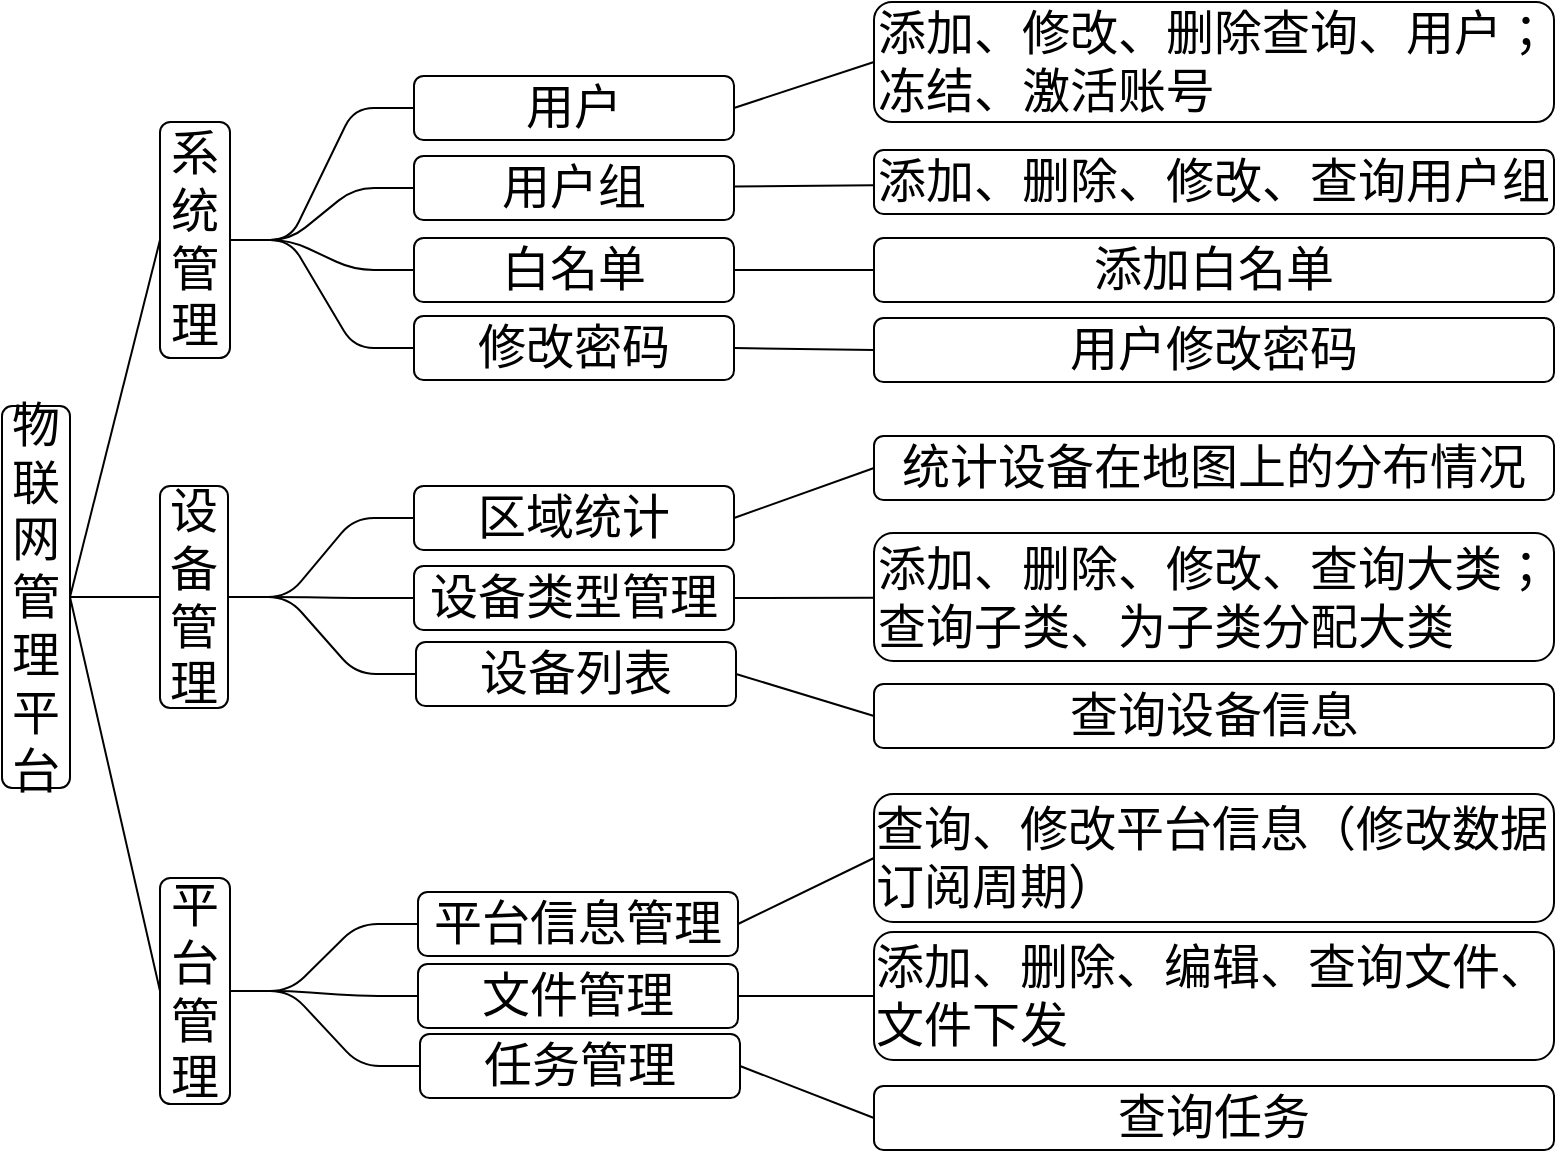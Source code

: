 <mxfile version="10.6.9" type="github"><diagram id="yHHRSJ2rEuBWz8w-P4Vs" name="第 1 页"><mxGraphModel dx="1188" dy="658" grid="1" gridSize="10" guides="1" tooltips="1" connect="1" arrows="1" fold="1" page="1" pageScale="1" pageWidth="827" pageHeight="1169" math="0" shadow="0"><root><mxCell id="0"/><mxCell id="1" parent="0"/><mxCell id="HEwijPK3uFNiO1ilvZ92-25" style="edgeStyle=entityRelationEdgeStyle;rounded=1;orthogonalLoop=1;jettySize=auto;html=1;exitX=1;exitY=0.5;exitDx=0;exitDy=0;entryX=0;entryY=0.5;entryDx=0;entryDy=0;endArrow=none;align=center;fontSize=24;fontColor=#000000;fillColor=none;" parent="1" source="HEwijPK3uFNiO1ilvZ92-74" target="HEwijPK3uFNiO1ilvZ92-24" edge="1"><mxGeometry relative="1" as="geometry"><mxPoint x="178.31" y="413.897" as="sourcePoint"/></mxGeometry></mxCell><mxCell id="HEwijPK3uFNiO1ilvZ92-32" style="edgeStyle=entityRelationEdgeStyle;rounded=1;orthogonalLoop=1;jettySize=auto;html=1;entryX=0;entryY=0.5;entryDx=0;entryDy=0;endArrow=none;align=center;exitX=1;exitY=0.5;exitDx=0;exitDy=0;fontSize=24;fontColor=#000000;fillColor=none;" parent="1" source="HEwijPK3uFNiO1ilvZ92-74" target="HEwijPK3uFNiO1ilvZ92-31" edge="1"><mxGeometry relative="1" as="geometry"><mxPoint x="130" y="418" as="sourcePoint"/></mxGeometry></mxCell><mxCell id="HEwijPK3uFNiO1ilvZ92-72" style="edgeStyle=entityRelationEdgeStyle;rounded=1;orthogonalLoop=1;jettySize=auto;html=1;entryX=0;entryY=0.5;entryDx=0;entryDy=0;endArrow=none;align=center;exitX=1;exitY=0.5;exitDx=0;exitDy=0;fontSize=24;fontColor=#000000;fillColor=none;" parent="1" source="HEwijPK3uFNiO1ilvZ92-74" target="HEwijPK3uFNiO1ilvZ92-26" edge="1"><mxGeometry relative="1" as="geometry"><mxPoint x="130" y="414" as="sourcePoint"/></mxGeometry></mxCell><mxCell id="HEwijPK3uFNiO1ilvZ92-73" style="edgeStyle=entityRelationEdgeStyle;rounded=1;orthogonalLoop=1;jettySize=auto;html=1;entryX=0;entryY=0.5;entryDx=0;entryDy=0;endArrow=none;align=center;exitX=1;exitY=0.5;exitDx=0;exitDy=0;fontSize=24;fontColor=#000000;fillColor=none;" parent="1" source="HEwijPK3uFNiO1ilvZ92-74" target="HEwijPK3uFNiO1ilvZ92-22" edge="1"><mxGeometry relative="1" as="geometry"><mxPoint x="140" y="408" as="sourcePoint"/></mxGeometry></mxCell><mxCell id="fBOdkyeobrGmgsWnieAc-47" style="edgeStyle=none;rounded=1;orthogonalLoop=1;jettySize=auto;html=1;exitX=1;exitY=0.5;exitDx=0;exitDy=0;entryX=0;entryY=0.5;entryDx=0;entryDy=0;endArrow=none;fontSize=24;fontColor=#000000;align=center;fillColor=none;" edge="1" parent="1" source="HEwijPK3uFNiO1ilvZ92-22" target="fBOdkyeobrGmgsWnieAc-19"><mxGeometry relative="1" as="geometry"/></mxCell><mxCell id="HEwijPK3uFNiO1ilvZ92-22" value="&lt;font style=&quot;font-size: 24px;&quot;&gt;用户&lt;/font&gt;" style="rounded=1;whiteSpace=wrap;html=1;align=center;fontSize=24;fillColor=none;" parent="1" vertex="1"><mxGeometry x="220" y="323" width="160" height="32" as="geometry"/></mxCell><mxCell id="fBOdkyeobrGmgsWnieAc-19" value="&lt;font style=&quot;font-size: 24px&quot;&gt;添加、修改、删除查询、用户；&lt;br&gt;&lt;div style=&quot;text-align: left&quot;&gt;&lt;span&gt;冻结、激活账号&lt;/span&gt;&lt;/div&gt;&lt;/font&gt;" style="rounded=1;whiteSpace=wrap;html=1;align=center;fontSize=24;fillColor=none;" vertex="1" parent="1"><mxGeometry x="450" y="286" width="340" height="60" as="geometry"/></mxCell><mxCell id="fBOdkyeobrGmgsWnieAc-22" value="" style="edgeStyle=none;rounded=1;orthogonalLoop=1;jettySize=auto;html=1;endArrow=none;fontSize=24;fontColor=#000000;align=center;fillColor=none;" edge="1" parent="1" source="HEwijPK3uFNiO1ilvZ92-24" target="fBOdkyeobrGmgsWnieAc-21"><mxGeometry relative="1" as="geometry"/></mxCell><mxCell id="HEwijPK3uFNiO1ilvZ92-24" value="&lt;font style=&quot;font-size: 24px;&quot;&gt;用户组&lt;/font&gt;" style="rounded=1;whiteSpace=wrap;html=1;align=center;fontSize=24;autosize=0;fillColor=none;" parent="1" vertex="1"><mxGeometry x="220" y="363" width="160" height="32" as="geometry"/></mxCell><mxCell id="fBOdkyeobrGmgsWnieAc-21" value="添加、删除、修改、查询用户组&lt;br&gt;" style="rounded=1;whiteSpace=wrap;html=1;align=center;fontSize=24;autosize=0;fillColor=none;" vertex="1" parent="1"><mxGeometry x="450" y="360" width="340" height="32" as="geometry"/></mxCell><mxCell id="fBOdkyeobrGmgsWnieAc-25" style="edgeStyle=none;rounded=1;orthogonalLoop=1;jettySize=auto;html=1;exitX=1;exitY=0.5;exitDx=0;exitDy=0;entryX=0;entryY=0.5;entryDx=0;entryDy=0;endArrow=none;fontSize=24;fontColor=#000000;align=center;fillColor=none;" edge="1" parent="1" source="HEwijPK3uFNiO1ilvZ92-26" target="fBOdkyeobrGmgsWnieAc-24"><mxGeometry relative="1" as="geometry"/></mxCell><mxCell id="HEwijPK3uFNiO1ilvZ92-26" value="&lt;span style=&quot;font-size: 24px;&quot;&gt;白名单&lt;/span&gt;" style="rounded=1;whiteSpace=wrap;html=1;align=center;fontSize=24;fillColor=none;" parent="1" vertex="1"><mxGeometry x="220" y="404" width="160" height="32" as="geometry"/></mxCell><mxCell id="fBOdkyeobrGmgsWnieAc-48" style="edgeStyle=none;rounded=1;orthogonalLoop=1;jettySize=auto;html=1;exitX=1;exitY=0.5;exitDx=0;exitDy=0;entryX=0;entryY=0.5;entryDx=0;entryDy=0;endArrow=none;fontSize=24;fontColor=#000000;align=center;fillColor=none;" edge="1" parent="1" source="HEwijPK3uFNiO1ilvZ92-31" target="fBOdkyeobrGmgsWnieAc-29"><mxGeometry relative="1" as="geometry"/></mxCell><mxCell id="HEwijPK3uFNiO1ilvZ92-31" value="&lt;span style=&quot;font-size: 24px;&quot;&gt;修改密码&lt;/span&gt;" style="rounded=1;whiteSpace=wrap;html=1;align=center;fontSize=24;fillColor=none;" parent="1" vertex="1"><mxGeometry x="220" y="443" width="160" height="32" as="geometry"/></mxCell><mxCell id="fBOdkyeobrGmgsWnieAc-29" value="&lt;span style=&quot;font-size: 24px&quot;&gt;用户修改密码&lt;/span&gt;" style="rounded=1;whiteSpace=wrap;html=1;align=center;fontSize=24;fillColor=none;" vertex="1" parent="1"><mxGeometry x="450" y="444" width="340" height="32" as="geometry"/></mxCell><mxCell id="HEwijPK3uFNiO1ilvZ92-34" style="edgeStyle=entityRelationEdgeStyle;rounded=1;orthogonalLoop=1;jettySize=auto;html=1;exitX=1;exitY=0.5;exitDx=0;exitDy=0;entryX=0;entryY=0.5;entryDx=0;entryDy=0;endArrow=none;align=center;fontSize=24;fontColor=#000000;fillColor=none;" parent="1" source="HEwijPK3uFNiO1ilvZ92-37" target="HEwijPK3uFNiO1ilvZ92-39" edge="1"><mxGeometry relative="1" as="geometry"/></mxCell><mxCell id="HEwijPK3uFNiO1ilvZ92-70" style="edgeStyle=entityRelationEdgeStyle;rounded=1;orthogonalLoop=1;jettySize=auto;html=1;exitX=1;exitY=0.5;exitDx=0;exitDy=0;entryX=0;entryY=0.5;entryDx=0;entryDy=0;endArrow=none;align=center;fontSize=24;fontColor=#000000;fillColor=none;" parent="1" source="HEwijPK3uFNiO1ilvZ92-37" target="HEwijPK3uFNiO1ilvZ92-40" edge="1"><mxGeometry relative="1" as="geometry"/></mxCell><mxCell id="HEwijPK3uFNiO1ilvZ92-71" style="edgeStyle=entityRelationEdgeStyle;rounded=1;orthogonalLoop=1;jettySize=auto;html=1;exitX=1;exitY=0.5;exitDx=0;exitDy=0;entryX=0;entryY=0.5;entryDx=0;entryDy=0;endArrow=none;align=center;fontSize=24;fontColor=#000000;fillColor=none;" parent="1" source="HEwijPK3uFNiO1ilvZ92-37" target="HEwijPK3uFNiO1ilvZ92-38" edge="1"><mxGeometry relative="1" as="geometry"/></mxCell><mxCell id="HEwijPK3uFNiO1ilvZ92-37" value="&lt;font style=&quot;font-size: 24px;&quot;&gt;设备管理&lt;/font&gt;" style="rounded=1;whiteSpace=wrap;html=1;align=center;fontSize=24;fillColor=none;" parent="1" vertex="1"><mxGeometry x="93" y="528" width="34" height="111" as="geometry"/></mxCell><mxCell id="fBOdkyeobrGmgsWnieAc-49" style="edgeStyle=none;rounded=1;orthogonalLoop=1;jettySize=auto;html=1;exitX=1;exitY=0.5;exitDx=0;exitDy=0;entryX=0;entryY=0.5;entryDx=0;entryDy=0;endArrow=none;fontSize=24;fontColor=#000000;align=center;fillColor=none;" edge="1" parent="1" source="HEwijPK3uFNiO1ilvZ92-38" target="fBOdkyeobrGmgsWnieAc-31"><mxGeometry relative="1" as="geometry"/></mxCell><mxCell id="HEwijPK3uFNiO1ilvZ92-38" value="&lt;span style=&quot;font-size: 24px;&quot;&gt;区域统计&lt;/span&gt;" style="rounded=1;whiteSpace=wrap;html=1;align=center;fontSize=24;fillColor=none;" parent="1" vertex="1"><mxGeometry x="220" y="528" width="160" height="32" as="geometry"/></mxCell><mxCell id="fBOdkyeobrGmgsWnieAc-31" value="&lt;span style=&quot;font-size: 24px&quot;&gt;统计设备在地图上的分布情况&lt;/span&gt;" style="rounded=1;whiteSpace=wrap;html=1;align=center;fontSize=24;fillColor=none;" vertex="1" parent="1"><mxGeometry x="450" y="503" width="340" height="32" as="geometry"/></mxCell><mxCell id="fBOdkyeobrGmgsWnieAc-34" value="" style="edgeStyle=none;rounded=1;orthogonalLoop=1;jettySize=auto;html=1;endArrow=none;fontSize=24;fontColor=#000000;align=center;exitX=1;exitY=0.5;exitDx=0;exitDy=0;fillColor=none;" edge="1" parent="1" source="HEwijPK3uFNiO1ilvZ92-39" target="fBOdkyeobrGmgsWnieAc-33"><mxGeometry relative="1" as="geometry"/></mxCell><mxCell id="HEwijPK3uFNiO1ilvZ92-39" value="&lt;span style=&quot;font-size: 24px;&quot;&gt;设备类型管理&lt;/span&gt;" style="rounded=1;whiteSpace=wrap;html=1;align=center;fontSize=24;fillColor=none;" parent="1" vertex="1"><mxGeometry x="220" y="568" width="160" height="32" as="geometry"/></mxCell><mxCell id="fBOdkyeobrGmgsWnieAc-33" value="&lt;div style=&quot;text-align: left&quot;&gt;&lt;span&gt;添加、删除、修改、查询大类；&lt;/span&gt;&lt;/div&gt;&lt;span style=&quot;font-size: 24px&quot;&gt;&lt;div style=&quot;text-align: left&quot;&gt;&lt;span&gt;查询子类、为子类分配大类&lt;/span&gt;&lt;/div&gt;&lt;/span&gt;" style="rounded=1;whiteSpace=wrap;html=1;align=center;fontSize=24;fillColor=none;" vertex="1" parent="1"><mxGeometry x="450" y="551.5" width="340" height="64" as="geometry"/></mxCell><mxCell id="fBOdkyeobrGmgsWnieAc-50" style="edgeStyle=none;rounded=1;orthogonalLoop=1;jettySize=auto;html=1;exitX=1;exitY=0.5;exitDx=0;exitDy=0;entryX=0;entryY=0.5;entryDx=0;entryDy=0;endArrow=none;fontSize=24;fontColor=#000000;align=center;fillColor=none;" edge="1" parent="1" source="HEwijPK3uFNiO1ilvZ92-40" target="fBOdkyeobrGmgsWnieAc-37"><mxGeometry relative="1" as="geometry"/></mxCell><mxCell id="HEwijPK3uFNiO1ilvZ92-40" value="&lt;span style=&quot;font-size: 24px;&quot;&gt;设备列表&lt;/span&gt;" style="rounded=1;whiteSpace=wrap;html=1;align=center;fontSize=24;fillColor=none;" parent="1" vertex="1"><mxGeometry x="221" y="606" width="160" height="32" as="geometry"/></mxCell><mxCell id="fBOdkyeobrGmgsWnieAc-37" value="&lt;span style=&quot;font-size: 24px&quot;&gt;查询设备信息&lt;/span&gt;" style="rounded=1;whiteSpace=wrap;html=1;align=center;fontSize=24;fillColor=none;" vertex="1" parent="1"><mxGeometry x="450" y="627" width="340" height="32" as="geometry"/></mxCell><mxCell id="HEwijPK3uFNiO1ilvZ92-54" style="edgeStyle=entityRelationEdgeStyle;rounded=1;orthogonalLoop=1;jettySize=auto;html=1;exitX=1;exitY=0.5;exitDx=0;exitDy=0;entryX=0;entryY=0.5;entryDx=0;entryDy=0;endArrow=none;align=center;fontSize=24;fontColor=#000000;fillColor=none;" parent="1" source="HEwijPK3uFNiO1ilvZ92-75" target="HEwijPK3uFNiO1ilvZ92-58" edge="1"><mxGeometry relative="1" as="geometry"><mxPoint x="179.69" y="790.172" as="sourcePoint"/></mxGeometry></mxCell><mxCell id="HEwijPK3uFNiO1ilvZ92-67" style="edgeStyle=entityRelationEdgeStyle;rounded=1;orthogonalLoop=1;jettySize=auto;html=1;entryX=0;entryY=0.5;entryDx=0;entryDy=0;endArrow=none;align=center;exitX=1;exitY=0.5;exitDx=0;exitDy=0;fontSize=24;fontColor=#000000;fillColor=none;" parent="1" source="HEwijPK3uFNiO1ilvZ92-75" target="HEwijPK3uFNiO1ilvZ92-57" edge="1"><mxGeometry relative="1" as="geometry"><mxPoint x="140" y="786" as="sourcePoint"/></mxGeometry></mxCell><mxCell id="HEwijPK3uFNiO1ilvZ92-69" style="edgeStyle=entityRelationEdgeStyle;rounded=1;orthogonalLoop=1;jettySize=auto;html=1;entryX=0;entryY=0.5;entryDx=0;entryDy=0;endArrow=none;align=center;exitX=1;exitY=0.5;exitDx=0;exitDy=0;fontSize=24;fontColor=#000000;fillColor=none;" parent="1" source="HEwijPK3uFNiO1ilvZ92-75" target="HEwijPK3uFNiO1ilvZ92-59" edge="1"><mxGeometry relative="1" as="geometry"><mxPoint x="140" y="776" as="sourcePoint"/></mxGeometry></mxCell><mxCell id="fBOdkyeobrGmgsWnieAc-40" value="" style="edgeStyle=none;rounded=1;orthogonalLoop=1;jettySize=auto;html=1;endArrow=none;fontSize=24;fontColor=#000000;align=center;exitX=1;exitY=0.5;exitDx=0;exitDy=0;entryX=0;entryY=0.5;entryDx=0;entryDy=0;fillColor=none;" edge="1" parent="1" source="HEwijPK3uFNiO1ilvZ92-57" target="fBOdkyeobrGmgsWnieAc-39"><mxGeometry relative="1" as="geometry"/></mxCell><mxCell id="HEwijPK3uFNiO1ilvZ92-57" value="&lt;span style=&quot;font-size: 24px;&quot;&gt;平台信息管理&lt;/span&gt;" style="rounded=1;whiteSpace=wrap;html=1;align=center;fontSize=24;fillColor=none;" parent="1" vertex="1"><mxGeometry x="222" y="731" width="160" height="32" as="geometry"/></mxCell><mxCell id="fBOdkyeobrGmgsWnieAc-39" value="&lt;div style=&quot;text-align: left&quot;&gt;&lt;span&gt;查询、修改平台信息（修改数据订阅周期&lt;/span&gt;&lt;span&gt;）&lt;/span&gt;&lt;/div&gt;" style="rounded=1;whiteSpace=wrap;html=1;align=center;fontSize=24;fillColor=none;" vertex="1" parent="1"><mxGeometry x="450" y="682" width="340" height="64" as="geometry"/></mxCell><mxCell id="fBOdkyeobrGmgsWnieAc-51" style="edgeStyle=none;rounded=1;orthogonalLoop=1;jettySize=auto;html=1;exitX=1;exitY=0.5;exitDx=0;exitDy=0;entryX=0;entryY=0.5;entryDx=0;entryDy=0;endArrow=none;fontSize=24;fontColor=#000000;align=center;fillColor=none;" edge="1" parent="1" source="HEwijPK3uFNiO1ilvZ92-58" target="fBOdkyeobrGmgsWnieAc-42"><mxGeometry relative="1" as="geometry"/></mxCell><mxCell id="HEwijPK3uFNiO1ilvZ92-58" value="&lt;span style=&quot;font-size: 24px;&quot;&gt;文件管理&lt;/span&gt;" style="rounded=1;whiteSpace=wrap;html=1;align=center;fontSize=24;fillColor=none;" parent="1" vertex="1"><mxGeometry x="222" y="767" width="160" height="32" as="geometry"/></mxCell><mxCell id="fBOdkyeobrGmgsWnieAc-42" value="&lt;div style=&quot;text-align: left&quot;&gt;&lt;span&gt;添加、删除、编辑、查询文件、文件下发&lt;/span&gt;&lt;/div&gt;" style="rounded=1;whiteSpace=wrap;html=1;align=center;fontSize=24;fillColor=none;" vertex="1" parent="1"><mxGeometry x="450" y="751" width="340" height="64" as="geometry"/></mxCell><mxCell id="fBOdkyeobrGmgsWnieAc-45" value="" style="edgeStyle=none;rounded=1;orthogonalLoop=1;jettySize=auto;html=1;endArrow=none;fontSize=24;fontColor=#000000;align=center;entryX=0;entryY=0.5;entryDx=0;entryDy=0;exitX=1;exitY=0.5;exitDx=0;exitDy=0;fillColor=none;" edge="1" parent="1" source="HEwijPK3uFNiO1ilvZ92-59" target="fBOdkyeobrGmgsWnieAc-44"><mxGeometry relative="1" as="geometry"/></mxCell><mxCell id="HEwijPK3uFNiO1ilvZ92-59" value="&lt;span style=&quot;font-size: 24px;&quot;&gt;任务管理&lt;/span&gt;" style="rounded=1;whiteSpace=wrap;html=1;align=center;fontSize=24;fillColor=none;" parent="1" vertex="1"><mxGeometry x="223" y="802" width="160" height="32" as="geometry"/></mxCell><mxCell id="fBOdkyeobrGmgsWnieAc-44" value="&lt;span style=&quot;font-size: 24px&quot;&gt;查询任务&lt;/span&gt;" style="rounded=1;whiteSpace=wrap;html=1;align=center;fontSize=24;fillColor=none;" vertex="1" parent="1"><mxGeometry x="450" y="828" width="340" height="32" as="geometry"/></mxCell><mxCell id="HEwijPK3uFNiO1ilvZ92-76" style="rounded=1;orthogonalLoop=1;jettySize=auto;html=1;exitX=1;exitY=0.5;exitDx=0;exitDy=0;entryX=0;entryY=0.5;entryDx=0;entryDy=0;endArrow=none;align=center;fontSize=24;fontColor=#000000;fillColor=none;" parent="1" source="HEwijPK3uFNiO1ilvZ92-60" target="HEwijPK3uFNiO1ilvZ92-74" edge="1"><mxGeometry relative="1" as="geometry"/></mxCell><mxCell id="HEwijPK3uFNiO1ilvZ92-77" style="edgeStyle=orthogonalEdgeStyle;curved=1;rounded=1;orthogonalLoop=1;jettySize=auto;html=1;exitX=1;exitY=0.5;exitDx=0;exitDy=0;endArrow=none;align=center;fontSize=24;fontColor=#000000;fillColor=none;" parent="1" source="HEwijPK3uFNiO1ilvZ92-60" target="HEwijPK3uFNiO1ilvZ92-37" edge="1"><mxGeometry relative="1" as="geometry"/></mxCell><mxCell id="HEwijPK3uFNiO1ilvZ92-78" style="rounded=1;orthogonalLoop=1;jettySize=auto;html=1;exitX=1;exitY=0.5;exitDx=0;exitDy=0;entryX=0;entryY=0.5;entryDx=0;entryDy=0;endArrow=none;align=center;fontSize=24;fontColor=#000000;fillColor=none;" parent="1" source="HEwijPK3uFNiO1ilvZ92-60" target="HEwijPK3uFNiO1ilvZ92-75" edge="1"><mxGeometry relative="1" as="geometry"/></mxCell><mxCell id="HEwijPK3uFNiO1ilvZ92-60" value="&lt;font style=&quot;font-size: 24px;&quot;&gt;物联网管理平台&lt;/font&gt;" style="rounded=1;whiteSpace=wrap;html=1;align=center;fontSize=24;fillColor=none;" parent="1" vertex="1"><mxGeometry x="14" y="488" width="34" height="191" as="geometry"/></mxCell><mxCell id="HEwijPK3uFNiO1ilvZ92-74" value="&lt;font style=&quot;font-size: 24px;&quot;&gt;系统&lt;br style=&quot;font-size: 24px;&quot;&gt;管理&lt;br style=&quot;font-size: 24px;&quot;&gt;&lt;/font&gt;" style="rounded=1;whiteSpace=wrap;html=1;align=center;fontSize=24;fillColor=none;" parent="1" vertex="1"><mxGeometry x="93" y="346" width="35" height="118" as="geometry"/></mxCell><mxCell id="HEwijPK3uFNiO1ilvZ92-75" value="&lt;font style=&quot;font-size: 24px;&quot;&gt;平台管理&lt;br style=&quot;font-size: 24px;&quot;&gt;&lt;/font&gt;" style="rounded=1;whiteSpace=wrap;html=1;align=center;fontSize=24;fillColor=none;" parent="1" vertex="1"><mxGeometry x="93" y="724" width="35" height="113" as="geometry"/></mxCell><mxCell id="fBOdkyeobrGmgsWnieAc-24" value="添加白名单&lt;br&gt;" style="rounded=1;whiteSpace=wrap;html=1;align=center;fontSize=24;autosize=0;fillColor=none;" vertex="1" parent="1"><mxGeometry x="450" y="404" width="340" height="32" as="geometry"/></mxCell></root></mxGraphModel></diagram></mxfile>